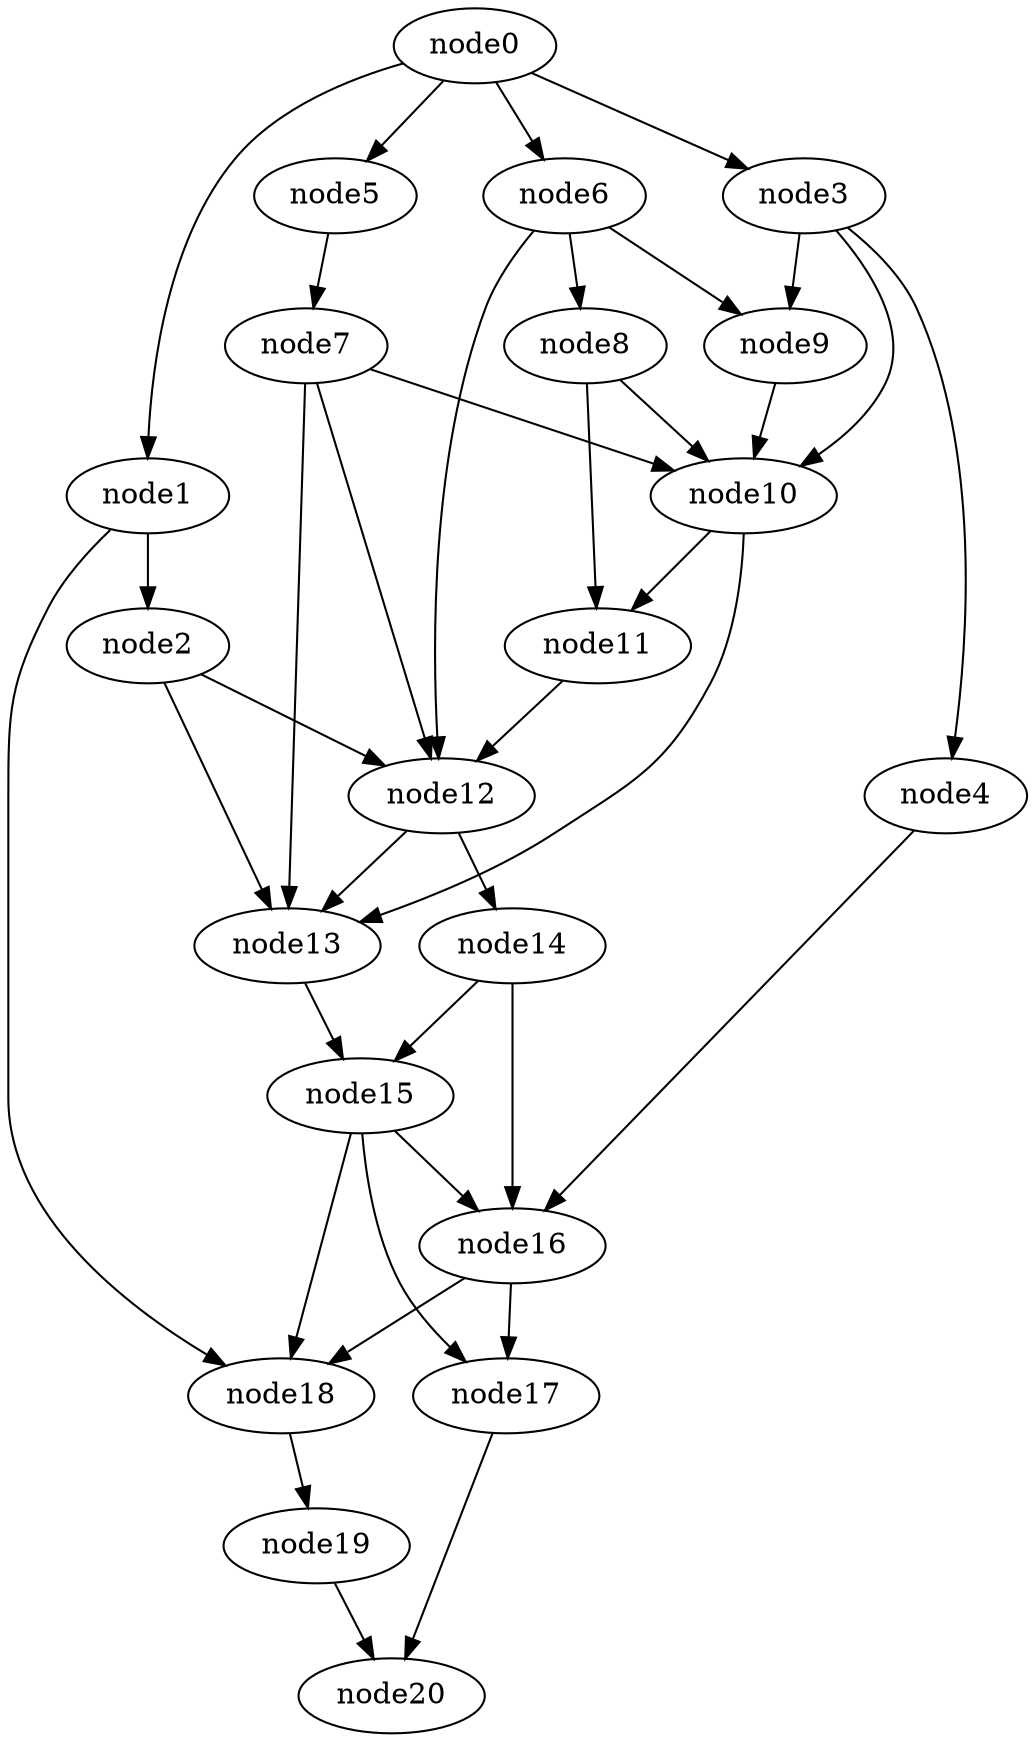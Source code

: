 digraph g{
	node20
	node19 -> node20
	node18 -> node19
	node17 -> node20
	node16 -> node18
	node16 -> node17
	node15 -> node18
	node15 -> node17
	node15 -> node16
	node14 -> node16
	node14 -> node15
	node13 -> node15
	node12 -> node14
	node12 -> node13
	node11 -> node12
	node10 -> node13
	node10 -> node11
	node9 -> node10
	node8 -> node11
	node8 -> node10
	node7 -> node13
	node7 -> node12
	node7 -> node10
	node6 -> node12
	node6 -> node9
	node6 -> node8
	node5 -> node7
	node4 -> node16
	node3 -> node10
	node3 -> node9
	node3 -> node4
	node2 -> node13
	node2 -> node12
	node1 -> node18
	node1 -> node2
	node0 -> node6
	node0 -> node5
	node0 -> node3
	node0 -> node1
}
